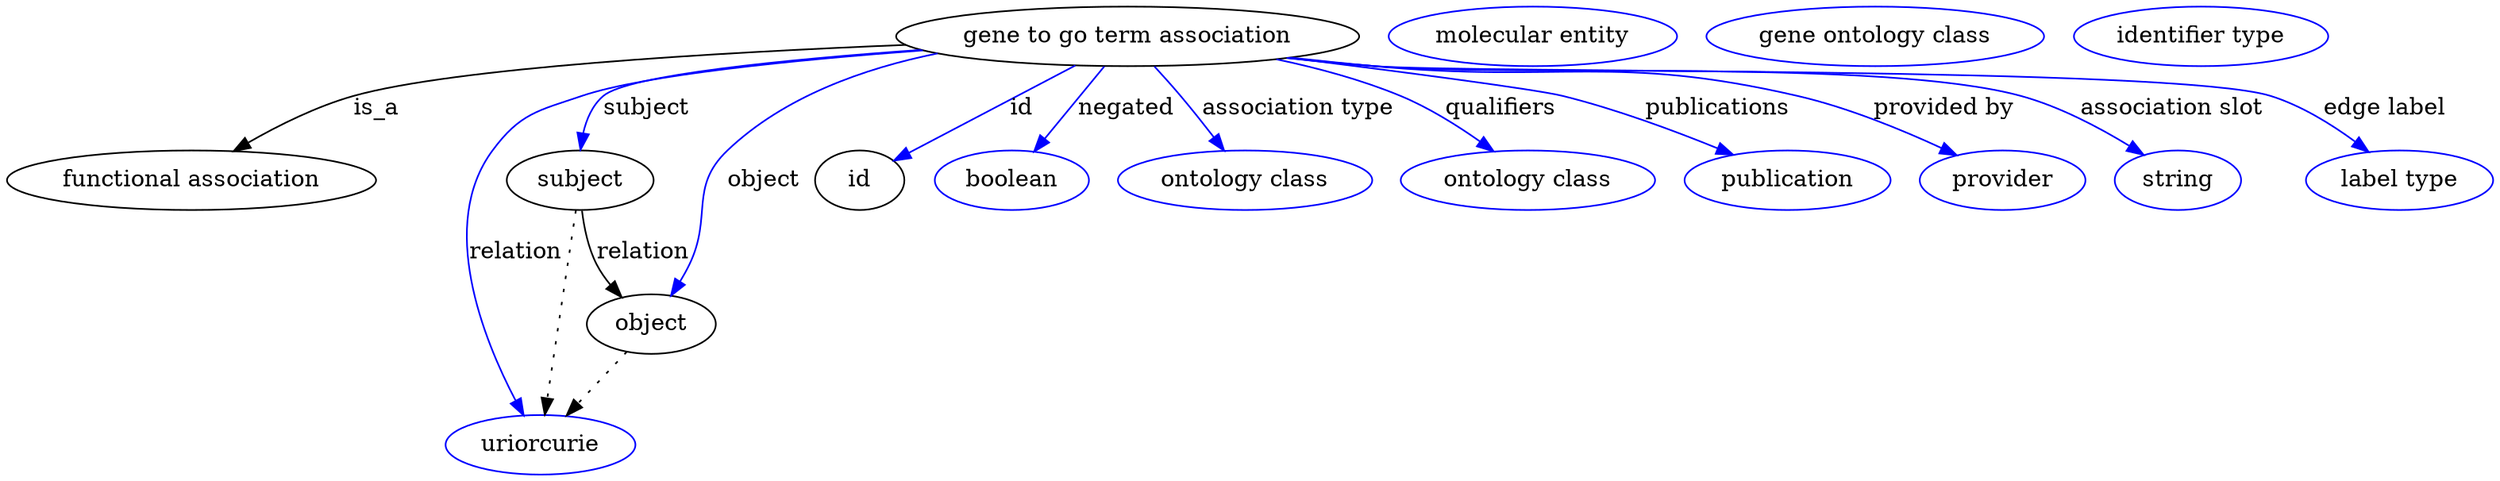 digraph {
	graph [bb="0,0,1249.2,281"];
	node [label="\N"];
	"gene to go term association"	 [height=0.5,
		label="gene to go term association",
		pos="571.47,263",
		width=2.9685];
	"functional association"	 [height=0.5,
		pos="87.466,177",
		width=2.4296];
	"gene to go term association" -> "functional association"	 [label=is_a,
		lp="177.74,220",
		pos="e,108.65,194.5 466.68,259.34 365.39,254.78 219.61,245.27 165.91,227 148.44,221.05 130.93,210.45 116.91,200.54"];
	subject	 [height=0.5,
		pos="280.47,177",
		width=0.97656];
	"gene to go term association" -> subject	 [color=blue,
		label=subject,
		lp="318.29,220",
		pos="e,282.11,195.44 474.89,255.27 401.78,248.59 311.62,238.26 297.81,227 291.13,221.55 287.01,213.38 284.48,205.21",
		style=solid];
	relation	 [color=blue,
		height=0.5,
		label=uriorcurie,
		pos="260.47,18",
		width=1.2492];
	"gene to go term association" -> relation	 [color=blue,
		label=relation,
		lp="244.84,134",
		pos="e,250.94,35.738 473.83,255.57 404.62,249.39 318.29,239.59 284.47,227 260.44,218.05 250.34,216.56 236.47,195 206.73,148.8 229.65,\
81.772 246.58,44.872",
		style=solid];
	object	 [height=0.5,
		pos="320.47,91",
		width=0.88096];
	"gene to go term association" -> object	 [color=blue,
		label=object,
		lp="377.57,177",
		pos="e,329.19,108.39 505.79,248.7 451.87,235.76 381.12,215.61 360.26,195 337.59,172.6 349.36,156.57 337.47,127 336.23,123.92 334.86,120.73 \
333.45,117.58",
		style=solid];
	id	 [height=0.5,
		pos="430.47,177",
		width=0.75];
	"gene to go term association" -> id	 [color=blue,
		label=id,
		lp="514.91,220",
		pos="e,450.75,189.37 542.93,245.6 518.67,230.8 483.99,209.64 459.57,194.75",
		style=solid];
	negated	 [color=blue,
		height=0.5,
		label=boolean,
		pos="513.47,177",
		width=1.0584];
	"gene to go term association" -> negated	 [color=blue,
		label=negated,
		lp="568.23,220",
		pos="e,525.15,194.33 559.17,244.76 550.93,232.55 539.96,216.29 530.84,202.76",
		style=solid];
	"association type"	 [color=blue,
		height=0.5,
		label="ontology class",
		pos="630.47,177",
		width=1.6931];
	"gene to go term association" -> "association type"	 [color=blue,
		label="association type",
		lp="650.37,220",
		pos="e,618.17,194.92 583.98,244.76 592.25,232.71 603.22,216.72 612.42,203.3",
		style=solid];
	qualifiers	 [color=blue,
		height=0.5,
		label="ontology class",
		pos="770.47,177",
		width=1.6931];
	"gene to go term association" -> qualifiers	 [color=blue,
		label=qualifiers,
		lp="748.52,220",
		pos="e,750.19,194.09 638.14,248.84 658.36,243.33 680.29,236.12 699.47,227 714.4,219.9 729.57,209.7 742.03,200.37",
		style=solid];
	publications	 [color=blue,
		height=0.5,
		label=publication,
		pos="899.47,177",
		width=1.3859];
	"gene to go term association" -> publications	 [color=blue,
		label=publications,
		lp="853.68,220",
		pos="e,869.3,191.65 648.42,250.46 701.93,241.59 765.85,230.65 778.47,227 806.48,218.88 836.81,206.34 860.1,195.85",
		style=solid];
	"provided by"	 [color=blue,
		height=0.5,
		label=provider,
		pos="1007.5,177",
		width=1.1129];
	"gene to go term association" -> "provided by"	 [color=blue,
		label="provided by",
		lp="965.1,220",
		pos="e,981.59,191.01 648.11,250.38 661.22,248.43 674.72,246.55 687.47,245 777.82,234.02 803.22,249.3 891.47,227 919.74,219.85 949.95,\
206.64 972.45,195.59",
		style=solid];
	"association slot"	 [color=blue,
		height=0.5,
		label=string,
		pos="1095.5,177",
		width=0.8403];
	"gene to go term association" -> "association slot"	 [color=blue,
		label="association slot",
		lp="1080.4,220",
		pos="e,1075.9,190.83 646.83,250.22 660.33,248.24 674.29,246.4 687.47,245 757.19,237.62 934.99,246.05 1002.5,227 1025.6,220.47 1049.4,\
207.51 1067.2,196.42",
		style=solid];
	"edge label"	 [color=blue,
		height=0.5,
		label="label type",
		pos="1204.5,177",
		width=1.2425];
	"gene to go term association" -> "edge label"	 [color=blue,
		label="edge label",
		lp="1185,220",
		pos="e,1185.4,193.58 646.5,250.09 660.1,248.11 674.18,246.3 687.47,245 784.86,235.48 1034.2,256.7 1127.5,227 1145.5,221.27 1163.3,210.14 \
1177.2,199.84",
		style=solid];
	subject -> relation	 [pos="e,262.73,36.027 278.17,158.76 274.71,131.21 268.11,78.735 264.02,46.223",
		style=dotted];
	subject -> object	 [label=relation,
		lp="316.84,134",
		pos="e,306.88,107.46 284.04,158.87 286.35,149.13 289.85,137.08 294.71,127 296.5,123.29 298.66,119.56 300.98,115.97"];
	"gene to go term association_subject"	 [color=blue,
		height=0.5,
		label="molecular entity",
		pos="764.47,263",
		width=1.8837];
	object -> relation	 [pos="e,274.65,35.261 306.85,74.435 299.27,65.207 289.67,53.528 281.17,43.191",
		style=dotted];
	"gene to go term association_object"	 [color=blue,
		height=0.5,
		label="gene ontology class",
		pos="930.47,263",
		width=2.2183];
	association_id	 [color=blue,
		height=0.5,
		label="identifier type",
		pos="1087.5,263",
		width=1.652];
}
